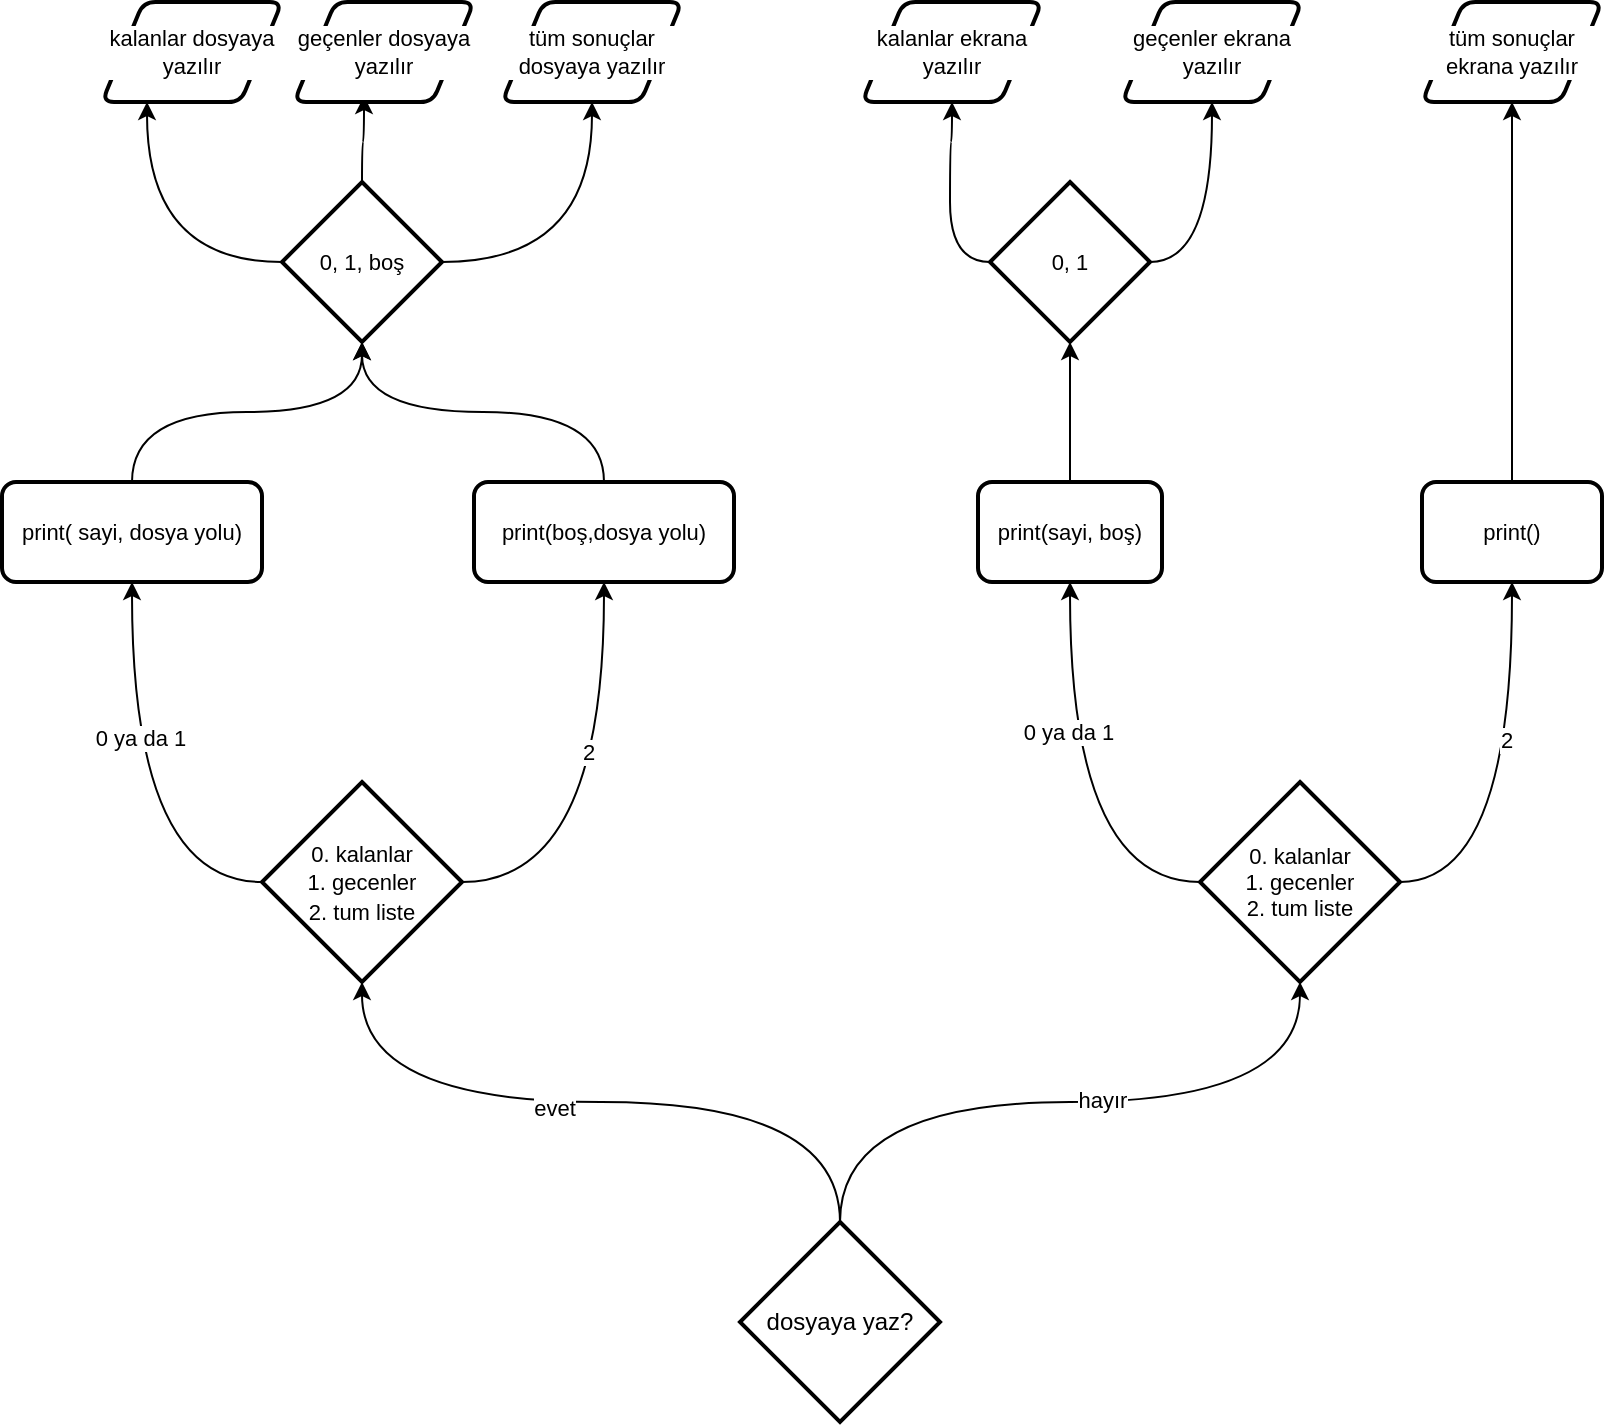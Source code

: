 <mxfile version="25.0.0">
  <diagram name="Page-1" id="32nfzCK2Py7yoxLRSfLo">
    <mxGraphModel dx="1182" dy="773" grid="1" gridSize="10" guides="1" tooltips="1" connect="1" arrows="1" fold="1" page="1" pageScale="1" pageWidth="850" pageHeight="1100" math="0" shadow="0">
      <root>
        <mxCell id="0" />
        <mxCell id="1" parent="0" />
        <mxCell id="DOjySaJ2YVil7K1AIYDm-1" value="dosyaya yaz?" style="strokeWidth=2;html=1;shape=mxgraph.flowchart.decision;whiteSpace=wrap;" vertex="1" parent="1">
          <mxGeometry x="389" y="760" width="100" height="100" as="geometry" />
        </mxCell>
        <mxCell id="DOjySaJ2YVil7K1AIYDm-4" style="edgeStyle=orthogonalEdgeStyle;rounded=0;orthogonalLoop=1;jettySize=auto;html=1;exitX=0.5;exitY=0;exitDx=0;exitDy=0;exitPerimeter=0;curved=1;entryX=0.5;entryY=1;entryDx=0;entryDy=0;entryPerimeter=0;" edge="1" parent="1" source="DOjySaJ2YVil7K1AIYDm-1" target="DOjySaJ2YVil7K1AIYDm-5">
          <mxGeometry relative="1" as="geometry">
            <mxPoint x="239" y="700" as="targetPoint" />
          </mxGeometry>
        </mxCell>
        <mxCell id="DOjySaJ2YVil7K1AIYDm-8" value="evet" style="edgeLabel;html=1;align=center;verticalAlign=middle;resizable=0;points=[];fontFamily=Helvetica;fontSize=11;fontColor=default;labelBackgroundColor=default;" vertex="1" connectable="0" parent="DOjySaJ2YVil7K1AIYDm-4">
          <mxGeometry x="0.135" y="3" relative="1" as="geometry">
            <mxPoint as="offset" />
          </mxGeometry>
        </mxCell>
        <mxCell id="DOjySaJ2YVil7K1AIYDm-10" style="edgeStyle=orthogonalEdgeStyle;shape=connector;curved=1;rounded=0;orthogonalLoop=1;jettySize=auto;html=1;exitX=0;exitY=0.5;exitDx=0;exitDy=0;exitPerimeter=0;strokeColor=default;align=center;verticalAlign=middle;fontFamily=Helvetica;fontSize=11;fontColor=default;labelBackgroundColor=default;endArrow=classic;entryX=0.5;entryY=1;entryDx=0;entryDy=0;" edge="1" parent="1" source="DOjySaJ2YVil7K1AIYDm-5" target="DOjySaJ2YVil7K1AIYDm-21">
          <mxGeometry relative="1" as="geometry">
            <mxPoint x="109" y="440" as="targetPoint" />
          </mxGeometry>
        </mxCell>
        <mxCell id="DOjySaJ2YVil7K1AIYDm-27" value="0 ya da 1" style="edgeLabel;html=1;align=center;verticalAlign=middle;resizable=0;points=[];fontFamily=Helvetica;fontSize=11;fontColor=default;labelBackgroundColor=default;" vertex="1" connectable="0" parent="DOjySaJ2YVil7K1AIYDm-10">
          <mxGeometry x="0.274" y="-4" relative="1" as="geometry">
            <mxPoint as="offset" />
          </mxGeometry>
        </mxCell>
        <mxCell id="DOjySaJ2YVil7K1AIYDm-14" value="" style="edgeStyle=orthogonalEdgeStyle;shape=connector;curved=1;rounded=0;orthogonalLoop=1;jettySize=auto;html=1;exitX=1;exitY=0.5;exitDx=0;exitDy=0;exitPerimeter=0;strokeColor=default;align=center;verticalAlign=middle;fontFamily=Helvetica;fontSize=11;fontColor=default;labelBackgroundColor=default;endArrow=classic;entryX=0.5;entryY=1;entryDx=0;entryDy=0;" edge="1" parent="1" source="DOjySaJ2YVil7K1AIYDm-5" target="DOjySaJ2YVil7K1AIYDm-22">
          <mxGeometry relative="1" as="geometry">
            <mxPoint x="369" y="440" as="targetPoint" />
          </mxGeometry>
        </mxCell>
        <mxCell id="DOjySaJ2YVil7K1AIYDm-63" value="2" style="edgeLabel;html=1;align=center;verticalAlign=middle;resizable=0;points=[];fontFamily=Helvetica;fontSize=11;fontColor=default;labelBackgroundColor=default;" vertex="1" connectable="0" parent="DOjySaJ2YVil7K1AIYDm-14">
          <mxGeometry x="0.237" y="8" relative="1" as="geometry">
            <mxPoint as="offset" />
          </mxGeometry>
        </mxCell>
        <mxCell id="DOjySaJ2YVil7K1AIYDm-5" value="&lt;div&gt;&lt;font style=&quot;font-size: 11px;&quot;&gt;0. kalanlar&lt;/font&gt;&lt;/div&gt;&lt;div&gt;&lt;font style=&quot;font-size: 11px;&quot;&gt;1. gecenler&lt;/font&gt;&lt;/div&gt;&lt;div&gt;&lt;font style=&quot;font-size: 11px;&quot;&gt;2. tum liste&lt;br&gt;&lt;/font&gt;&lt;/div&gt;" style="strokeWidth=2;html=1;shape=mxgraph.flowchart.decision;whiteSpace=wrap;" vertex="1" parent="1">
          <mxGeometry x="150" y="540" width="100" height="100" as="geometry" />
        </mxCell>
        <mxCell id="DOjySaJ2YVil7K1AIYDm-23" style="edgeStyle=orthogonalEdgeStyle;shape=connector;curved=1;rounded=0;orthogonalLoop=1;jettySize=auto;html=1;exitX=0;exitY=0.5;exitDx=0;exitDy=0;exitPerimeter=0;strokeColor=default;align=center;verticalAlign=middle;fontFamily=Helvetica;fontSize=11;fontColor=default;labelBackgroundColor=default;endArrow=classic;entryX=0.5;entryY=1;entryDx=0;entryDy=0;" edge="1" parent="1" source="DOjySaJ2YVil7K1AIYDm-6" target="DOjySaJ2YVil7K1AIYDm-47">
          <mxGeometry relative="1" as="geometry">
            <mxPoint x="549" y="440" as="targetPoint" />
          </mxGeometry>
        </mxCell>
        <mxCell id="DOjySaJ2YVil7K1AIYDm-61" value="0 ya da 1" style="edgeLabel;html=1;align=center;verticalAlign=middle;resizable=0;points=[];fontFamily=Helvetica;fontSize=11;fontColor=default;labelBackgroundColor=default;" vertex="1" connectable="0" parent="DOjySaJ2YVil7K1AIYDm-23">
          <mxGeometry x="0.301" y="1" relative="1" as="geometry">
            <mxPoint as="offset" />
          </mxGeometry>
        </mxCell>
        <mxCell id="DOjySaJ2YVil7K1AIYDm-24" style="edgeStyle=orthogonalEdgeStyle;shape=connector;curved=1;rounded=0;orthogonalLoop=1;jettySize=auto;html=1;exitX=1;exitY=0.5;exitDx=0;exitDy=0;exitPerimeter=0;strokeColor=default;align=center;verticalAlign=middle;fontFamily=Helvetica;fontSize=11;fontColor=default;labelBackgroundColor=default;endArrow=classic;entryX=0.5;entryY=1;entryDx=0;entryDy=0;" edge="1" parent="1" source="DOjySaJ2YVil7K1AIYDm-6" target="DOjySaJ2YVil7K1AIYDm-48">
          <mxGeometry relative="1" as="geometry">
            <mxPoint x="789" y="440" as="targetPoint" />
          </mxGeometry>
        </mxCell>
        <mxCell id="DOjySaJ2YVil7K1AIYDm-62" value="2" style="edgeLabel;html=1;align=center;verticalAlign=middle;resizable=0;points=[];fontFamily=Helvetica;fontSize=11;fontColor=default;labelBackgroundColor=default;" vertex="1" connectable="0" parent="DOjySaJ2YVil7K1AIYDm-24">
          <mxGeometry x="0.238" y="3" relative="1" as="geometry">
            <mxPoint as="offset" />
          </mxGeometry>
        </mxCell>
        <mxCell id="DOjySaJ2YVil7K1AIYDm-6" value="&lt;div&gt;0. kalanlar&lt;/div&gt;&lt;div&gt;1. gecenler&lt;/div&gt;&lt;div&gt;2. tum liste&lt;br&gt;&lt;/div&gt;" style="strokeWidth=2;html=1;shape=mxgraph.flowchart.decision;whiteSpace=wrap;fontFamily=Helvetica;fontSize=11;fontColor=default;labelBackgroundColor=default;" vertex="1" parent="1">
          <mxGeometry x="619" y="540" width="100" height="100" as="geometry" />
        </mxCell>
        <mxCell id="DOjySaJ2YVil7K1AIYDm-7" style="edgeStyle=orthogonalEdgeStyle;shape=connector;curved=1;rounded=0;orthogonalLoop=1;jettySize=auto;html=1;exitX=0.5;exitY=0;exitDx=0;exitDy=0;exitPerimeter=0;entryX=0.5;entryY=1;entryDx=0;entryDy=0;entryPerimeter=0;strokeColor=default;align=center;verticalAlign=middle;fontFamily=Helvetica;fontSize=11;fontColor=default;labelBackgroundColor=default;endArrow=classic;" edge="1" parent="1" source="DOjySaJ2YVil7K1AIYDm-1" target="DOjySaJ2YVil7K1AIYDm-6">
          <mxGeometry relative="1" as="geometry" />
        </mxCell>
        <mxCell id="DOjySaJ2YVil7K1AIYDm-9" value="&lt;div&gt;hayır&lt;/div&gt;" style="edgeLabel;html=1;align=center;verticalAlign=middle;resizable=0;points=[];fontFamily=Helvetica;fontSize=11;fontColor=default;labelBackgroundColor=default;" vertex="1" connectable="0" parent="DOjySaJ2YVil7K1AIYDm-7">
          <mxGeometry x="0.09" y="1" relative="1" as="geometry">
            <mxPoint as="offset" />
          </mxGeometry>
        </mxCell>
        <mxCell id="DOjySaJ2YVil7K1AIYDm-21" value="print( sayi, dosya yolu)" style="rounded=1;whiteSpace=wrap;html=1;absoluteArcSize=1;arcSize=14;strokeWidth=2;fontFamily=Helvetica;fontSize=11;fontColor=default;labelBackgroundColor=default;" vertex="1" parent="1">
          <mxGeometry x="20" y="390" width="130" height="50" as="geometry" />
        </mxCell>
        <mxCell id="DOjySaJ2YVil7K1AIYDm-22" value="print(boş,dosya yolu)" style="rounded=1;whiteSpace=wrap;html=1;absoluteArcSize=1;arcSize=14;strokeWidth=2;fontFamily=Helvetica;fontSize=11;fontColor=default;labelBackgroundColor=default;" vertex="1" parent="1">
          <mxGeometry x="256" y="390" width="130" height="50" as="geometry" />
        </mxCell>
        <mxCell id="DOjySaJ2YVil7K1AIYDm-37" style="edgeStyle=orthogonalEdgeStyle;shape=connector;curved=1;rounded=0;orthogonalLoop=1;jettySize=auto;html=1;exitX=0;exitY=0.5;exitDx=0;exitDy=0;exitPerimeter=0;entryX=0.25;entryY=1;entryDx=0;entryDy=0;strokeColor=default;align=center;verticalAlign=middle;fontFamily=Helvetica;fontSize=11;fontColor=default;labelBackgroundColor=default;endArrow=classic;" edge="1" parent="1" source="DOjySaJ2YVil7K1AIYDm-30" target="DOjySaJ2YVil7K1AIYDm-34">
          <mxGeometry relative="1" as="geometry" />
        </mxCell>
        <mxCell id="DOjySaJ2YVil7K1AIYDm-41" style="edgeStyle=orthogonalEdgeStyle;shape=connector;curved=1;rounded=0;orthogonalLoop=1;jettySize=auto;html=1;exitX=0.5;exitY=0;exitDx=0;exitDy=0;exitPerimeter=0;entryX=0.389;entryY=0.94;entryDx=0;entryDy=0;strokeColor=default;align=center;verticalAlign=middle;fontFamily=Helvetica;fontSize=11;fontColor=default;labelBackgroundColor=default;endArrow=classic;entryPerimeter=0;" edge="1" parent="1" source="DOjySaJ2YVil7K1AIYDm-30" target="DOjySaJ2YVil7K1AIYDm-33">
          <mxGeometry relative="1" as="geometry" />
        </mxCell>
        <mxCell id="DOjySaJ2YVil7K1AIYDm-44" style="edgeStyle=orthogonalEdgeStyle;shape=connector;curved=1;rounded=0;orthogonalLoop=1;jettySize=auto;html=1;exitX=1;exitY=0.5;exitDx=0;exitDy=0;exitPerimeter=0;strokeColor=default;align=center;verticalAlign=middle;fontFamily=Helvetica;fontSize=11;fontColor=default;labelBackgroundColor=default;endArrow=classic;entryX=0.5;entryY=1;entryDx=0;entryDy=0;" edge="1" parent="1" source="DOjySaJ2YVil7K1AIYDm-30" target="DOjySaJ2YVil7K1AIYDm-45">
          <mxGeometry relative="1" as="geometry">
            <mxPoint x="310" y="200" as="targetPoint" />
          </mxGeometry>
        </mxCell>
        <mxCell id="DOjySaJ2YVil7K1AIYDm-30" value="0, 1, boş" style="strokeWidth=2;html=1;shape=mxgraph.flowchart.decision;whiteSpace=wrap;fontFamily=Helvetica;fontSize=11;fontColor=default;labelBackgroundColor=default;" vertex="1" parent="1">
          <mxGeometry x="160" y="240" width="80" height="80" as="geometry" />
        </mxCell>
        <mxCell id="DOjySaJ2YVil7K1AIYDm-33" value="geçenler dosyaya yazılır" style="shape=parallelogram;html=1;strokeWidth=2;perimeter=parallelogramPerimeter;whiteSpace=wrap;rounded=1;arcSize=12;size=0.23;fontFamily=Helvetica;fontSize=11;fontColor=default;labelBackgroundColor=default;" vertex="1" parent="1">
          <mxGeometry x="166" y="150" width="90" height="50" as="geometry" />
        </mxCell>
        <mxCell id="DOjySaJ2YVil7K1AIYDm-34" value="kalanlar dosyaya yazılır" style="shape=parallelogram;html=1;strokeWidth=2;perimeter=parallelogramPerimeter;whiteSpace=wrap;rounded=1;arcSize=12;size=0.23;fontFamily=Helvetica;fontSize=11;fontColor=default;labelBackgroundColor=default;" vertex="1" parent="1">
          <mxGeometry x="70" y="150" width="90" height="50" as="geometry" />
        </mxCell>
        <mxCell id="DOjySaJ2YVil7K1AIYDm-42" style="edgeStyle=orthogonalEdgeStyle;shape=connector;curved=1;rounded=0;orthogonalLoop=1;jettySize=auto;html=1;exitX=0.5;exitY=0;exitDx=0;exitDy=0;entryX=0.5;entryY=1;entryDx=0;entryDy=0;entryPerimeter=0;strokeColor=default;align=center;verticalAlign=middle;fontFamily=Helvetica;fontSize=11;fontColor=default;labelBackgroundColor=default;endArrow=classic;" edge="1" parent="1" source="DOjySaJ2YVil7K1AIYDm-21" target="DOjySaJ2YVil7K1AIYDm-30">
          <mxGeometry relative="1" as="geometry" />
        </mxCell>
        <mxCell id="DOjySaJ2YVil7K1AIYDm-43" style="edgeStyle=orthogonalEdgeStyle;shape=connector;curved=1;rounded=0;orthogonalLoop=1;jettySize=auto;html=1;exitX=0.5;exitY=0;exitDx=0;exitDy=0;entryX=0.5;entryY=1;entryDx=0;entryDy=0;entryPerimeter=0;strokeColor=default;align=center;verticalAlign=middle;fontFamily=Helvetica;fontSize=11;fontColor=default;labelBackgroundColor=default;endArrow=classic;" edge="1" parent="1" source="DOjySaJ2YVil7K1AIYDm-22" target="DOjySaJ2YVil7K1AIYDm-30">
          <mxGeometry relative="1" as="geometry" />
        </mxCell>
        <mxCell id="DOjySaJ2YVil7K1AIYDm-45" value="tüm sonuçlar dosyaya yazılır" style="shape=parallelogram;html=1;strokeWidth=2;perimeter=parallelogramPerimeter;whiteSpace=wrap;rounded=1;arcSize=12;size=0.23;fontFamily=Helvetica;fontSize=11;fontColor=default;labelBackgroundColor=default;" vertex="1" parent="1">
          <mxGeometry x="270" y="150" width="90" height="50" as="geometry" />
        </mxCell>
        <mxCell id="DOjySaJ2YVil7K1AIYDm-47" value="print(sayi, boş)" style="rounded=1;whiteSpace=wrap;html=1;absoluteArcSize=1;arcSize=14;strokeWidth=2;fontFamily=Helvetica;fontSize=11;fontColor=default;labelBackgroundColor=default;" vertex="1" parent="1">
          <mxGeometry x="508" y="390" width="92" height="50" as="geometry" />
        </mxCell>
        <mxCell id="DOjySaJ2YVil7K1AIYDm-51" style="edgeStyle=orthogonalEdgeStyle;shape=connector;curved=1;rounded=0;orthogonalLoop=1;jettySize=auto;html=1;exitX=0.5;exitY=0;exitDx=0;exitDy=0;entryX=0.5;entryY=1;entryDx=0;entryDy=0;strokeColor=default;align=center;verticalAlign=middle;fontFamily=Helvetica;fontSize=11;fontColor=default;labelBackgroundColor=default;endArrow=classic;" edge="1" parent="1" source="DOjySaJ2YVil7K1AIYDm-48" target="DOjySaJ2YVil7K1AIYDm-49">
          <mxGeometry relative="1" as="geometry" />
        </mxCell>
        <mxCell id="DOjySaJ2YVil7K1AIYDm-48" value="print()" style="rounded=1;whiteSpace=wrap;html=1;absoluteArcSize=1;arcSize=14;strokeWidth=2;fontFamily=Helvetica;fontSize=11;fontColor=default;labelBackgroundColor=default;" vertex="1" parent="1">
          <mxGeometry x="730" y="390" width="90" height="50" as="geometry" />
        </mxCell>
        <mxCell id="DOjySaJ2YVil7K1AIYDm-49" value="tüm sonuçlar ekrana yazılır" style="shape=parallelogram;html=1;strokeWidth=2;perimeter=parallelogramPerimeter;whiteSpace=wrap;rounded=1;arcSize=12;size=0.23;fontFamily=Helvetica;fontSize=11;fontColor=default;labelBackgroundColor=default;" vertex="1" parent="1">
          <mxGeometry x="730" y="150" width="90" height="50" as="geometry" />
        </mxCell>
        <mxCell id="DOjySaJ2YVil7K1AIYDm-57" style="edgeStyle=orthogonalEdgeStyle;shape=connector;curved=1;rounded=0;orthogonalLoop=1;jettySize=auto;html=1;exitX=0;exitY=0.5;exitDx=0;exitDy=0;exitPerimeter=0;entryX=0.5;entryY=1;entryDx=0;entryDy=0;strokeColor=default;align=center;verticalAlign=middle;fontFamily=Helvetica;fontSize=11;fontColor=default;labelBackgroundColor=default;endArrow=classic;" edge="1" parent="1" source="DOjySaJ2YVil7K1AIYDm-52" target="DOjySaJ2YVil7K1AIYDm-56">
          <mxGeometry relative="1" as="geometry" />
        </mxCell>
        <mxCell id="DOjySaJ2YVil7K1AIYDm-58" style="edgeStyle=orthogonalEdgeStyle;shape=connector;curved=1;rounded=0;orthogonalLoop=1;jettySize=auto;html=1;exitX=1;exitY=0.5;exitDx=0;exitDy=0;exitPerimeter=0;strokeColor=default;align=center;verticalAlign=middle;fontFamily=Helvetica;fontSize=11;fontColor=default;labelBackgroundColor=default;endArrow=classic;entryX=0.5;entryY=1;entryDx=0;entryDy=0;" edge="1" parent="1" source="DOjySaJ2YVil7K1AIYDm-52" target="DOjySaJ2YVil7K1AIYDm-59">
          <mxGeometry relative="1" as="geometry">
            <mxPoint x="640" y="200" as="targetPoint" />
          </mxGeometry>
        </mxCell>
        <mxCell id="DOjySaJ2YVil7K1AIYDm-52" value="0, 1" style="strokeWidth=2;html=1;shape=mxgraph.flowchart.decision;whiteSpace=wrap;fontFamily=Helvetica;fontSize=11;fontColor=default;labelBackgroundColor=default;" vertex="1" parent="1">
          <mxGeometry x="514" y="240" width="80" height="80" as="geometry" />
        </mxCell>
        <mxCell id="DOjySaJ2YVil7K1AIYDm-53" style="edgeStyle=orthogonalEdgeStyle;shape=connector;curved=1;rounded=0;orthogonalLoop=1;jettySize=auto;html=1;exitX=0.5;exitY=0;exitDx=0;exitDy=0;entryX=0.5;entryY=1;entryDx=0;entryDy=0;entryPerimeter=0;strokeColor=default;align=center;verticalAlign=middle;fontFamily=Helvetica;fontSize=11;fontColor=default;labelBackgroundColor=default;endArrow=classic;" edge="1" parent="1" source="DOjySaJ2YVil7K1AIYDm-47" target="DOjySaJ2YVil7K1AIYDm-52">
          <mxGeometry relative="1" as="geometry" />
        </mxCell>
        <mxCell id="DOjySaJ2YVil7K1AIYDm-56" value="kalanlar ekrana yazılır" style="shape=parallelogram;html=1;strokeWidth=2;perimeter=parallelogramPerimeter;whiteSpace=wrap;rounded=1;arcSize=12;size=0.23;fontFamily=Helvetica;fontSize=11;fontColor=default;labelBackgroundColor=default;" vertex="1" parent="1">
          <mxGeometry x="450" y="150" width="90" height="50" as="geometry" />
        </mxCell>
        <mxCell id="DOjySaJ2YVil7K1AIYDm-59" value="geçenler ekrana yazılır" style="shape=parallelogram;html=1;strokeWidth=2;perimeter=parallelogramPerimeter;whiteSpace=wrap;rounded=1;arcSize=12;size=0.23;fontFamily=Helvetica;fontSize=11;fontColor=default;labelBackgroundColor=default;" vertex="1" parent="1">
          <mxGeometry x="580" y="150" width="90" height="50" as="geometry" />
        </mxCell>
      </root>
    </mxGraphModel>
  </diagram>
</mxfile>
